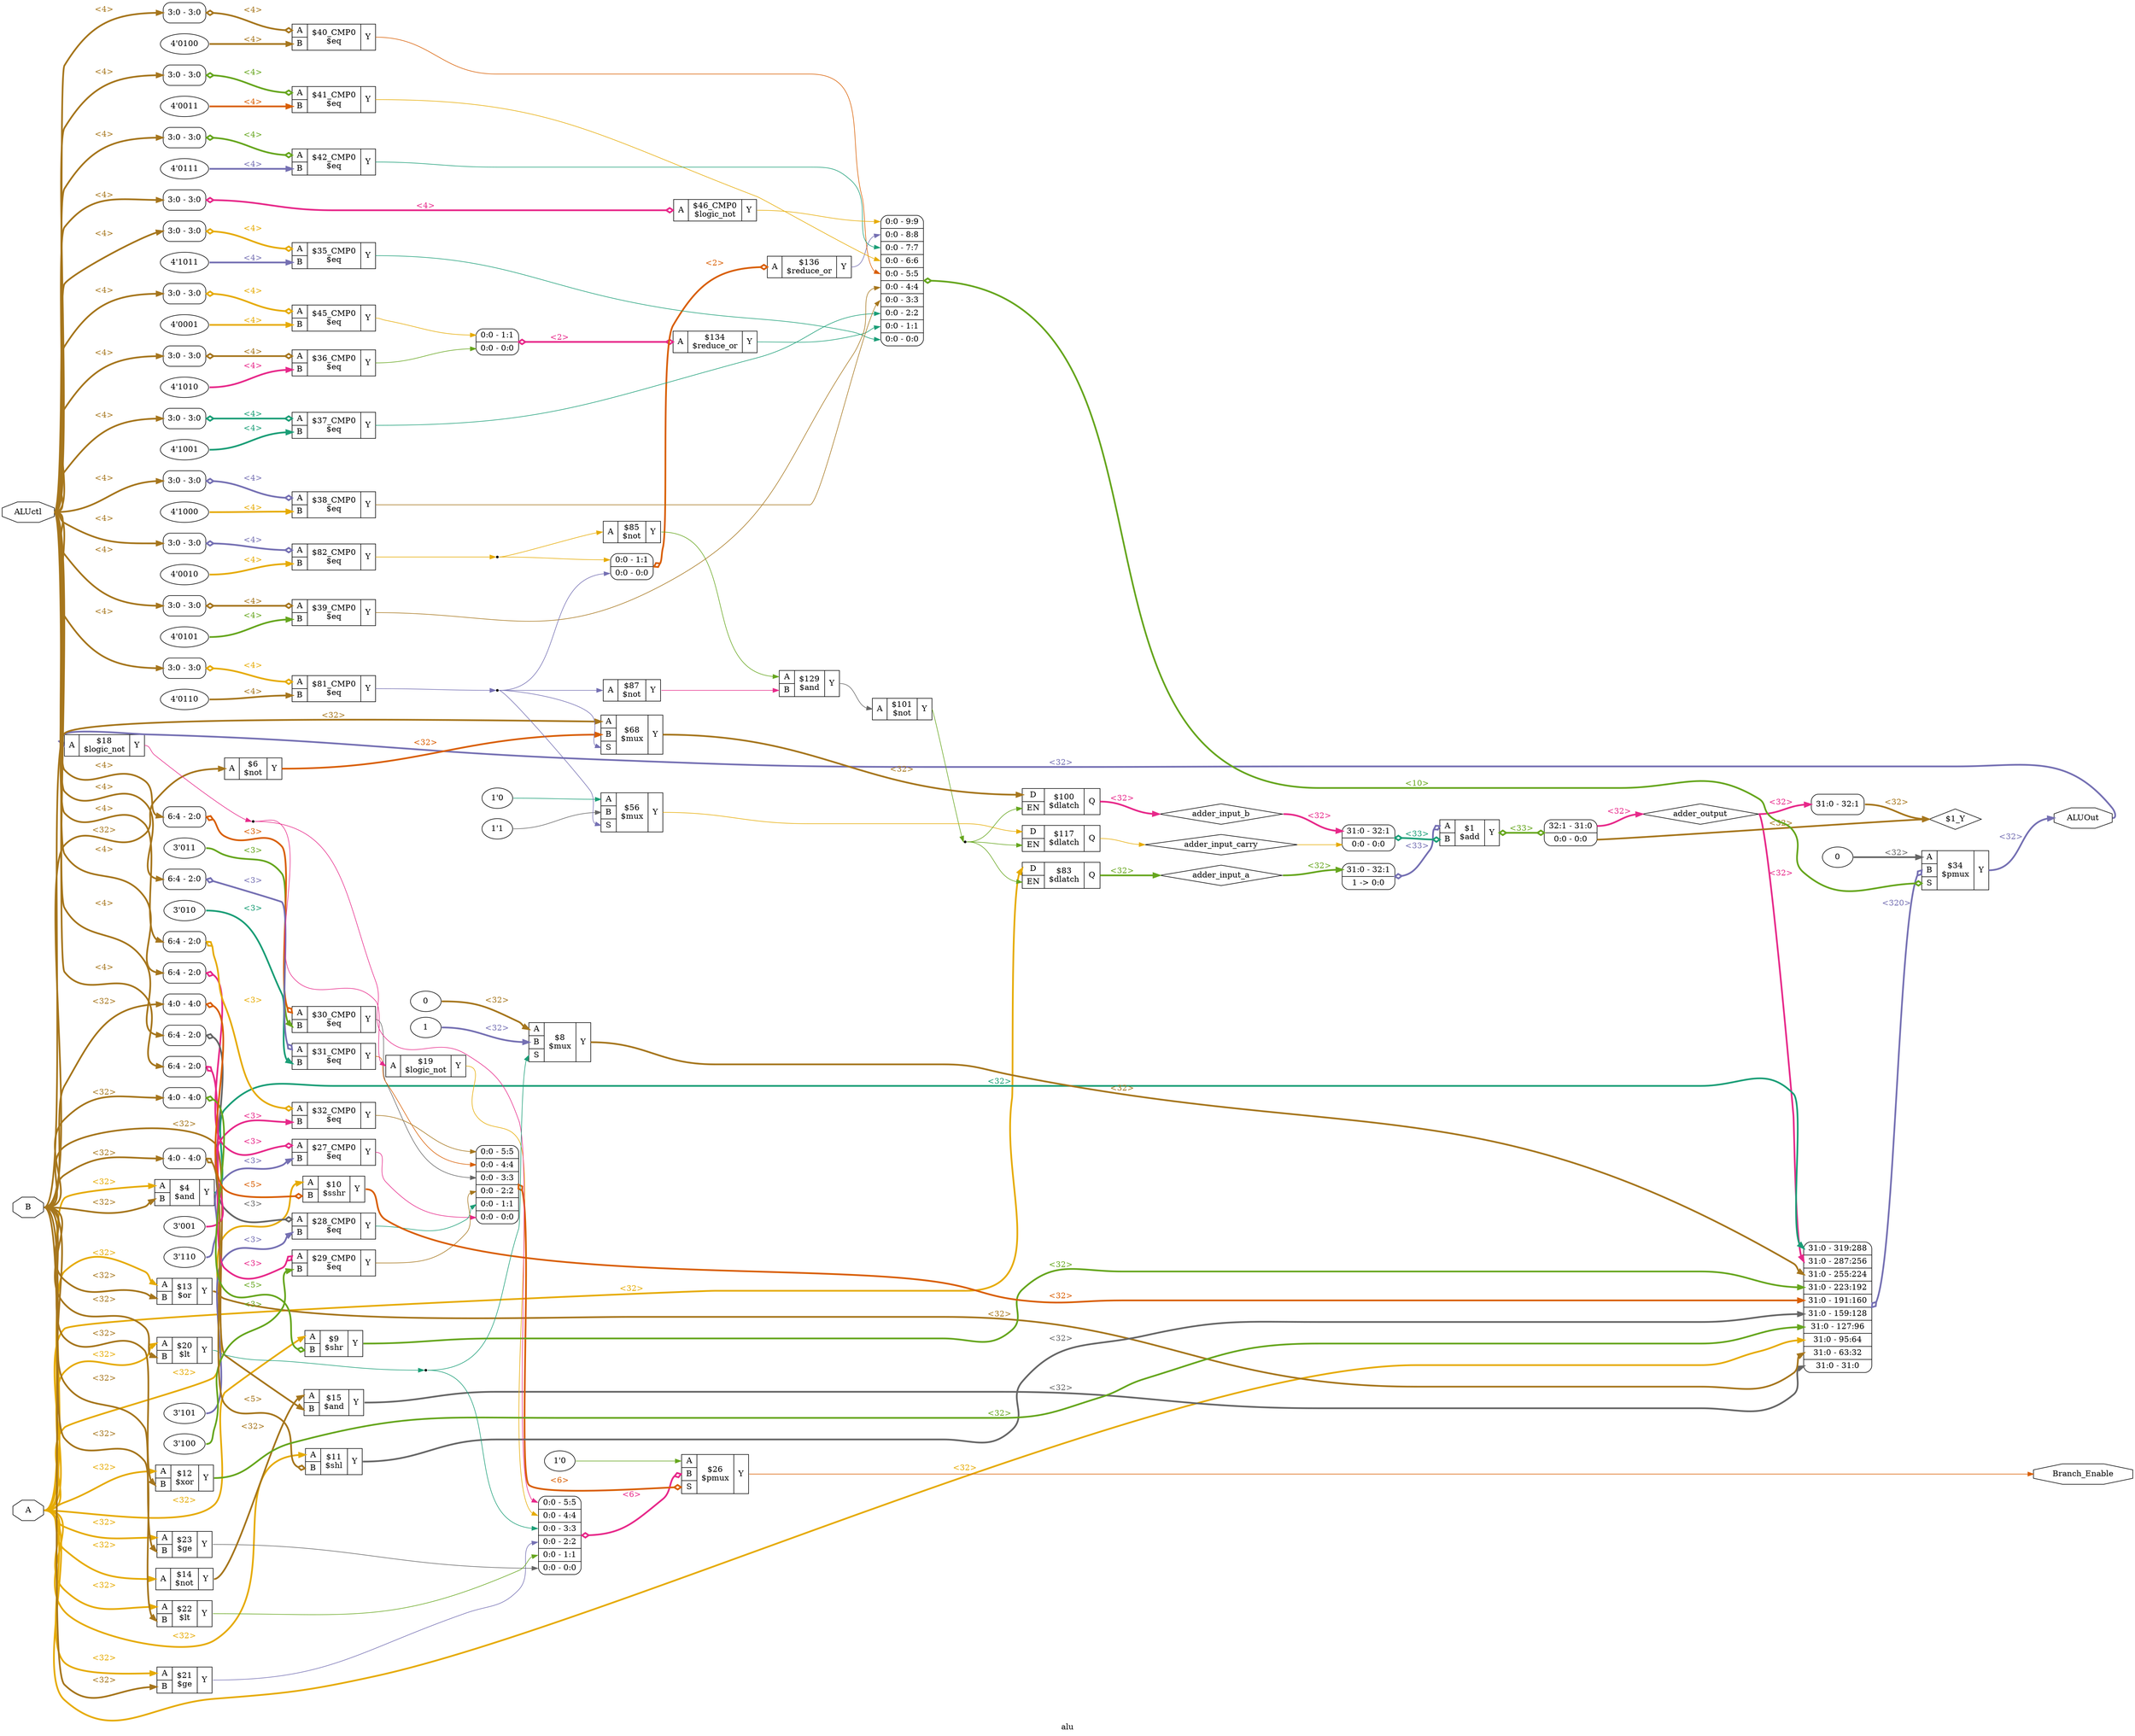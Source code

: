 digraph "alu" {
label="alu";
rankdir="LR";
remincross=true;
n44 [ shape=octagon, label="A", color="black", fontcolor="black" ];
n45 [ shape=octagon, label="ALUOut", color="black", fontcolor="black" ];
n46 [ shape=octagon, label="ALUctl", color="black", fontcolor="black" ];
n47 [ shape=octagon, label="B", color="black", fontcolor="black" ];
n48 [ shape=octagon, label="Branch_Enable", color="black", fontcolor="black" ];
n49 [ shape=diamond, label="adder_input_a", color="black", fontcolor="black" ];
n50 [ shape=diamond, label="adder_input_b", color="black", fontcolor="black" ];
n51 [ shape=diamond, label="adder_input_carry", color="black", fontcolor="black" ];
n52 [ shape=diamond, label="adder_output", color="black", fontcolor="black" ];
{ rank="source"; n44; n46; n47;}
{ rank="sink"; n45; n48;}
c54 [ shape=record, label="{{<p44> A|<p47> B}|$1\n$add|{<p53> Y}}" ];
x0 [ shape=record, style=rounded, label="<s1> 31:0 - 32:1 |1 -&gt; 0:0 " ];
x0:e -> c54:p44:w [arrowhead=odiamond, arrowtail=odiamond, dir=both, colorscheme="dark28", color="3", fontcolor="3", style="setlinewidth(3)", label="<33>"];
x1 [ shape=record, style=rounded, label="<s1> 31:0 - 32:1 |<s0> 0:0 - 0:0 " ];
x1:e -> c54:p47:w [arrowhead=odiamond, arrowtail=odiamond, dir=both, colorscheme="dark28", color="1", fontcolor="1", style="setlinewidth(3)", label="<33>"];
x2 [ shape=record, style=rounded, label="<s1> 32:1 - 31:0 |<s0> 0:0 - 0:0 " ];
c54:p53:e -> x2:w [arrowhead=odiamond, arrowtail=odiamond, dir=both, colorscheme="dark28", color="5", fontcolor="5", style="setlinewidth(3)", label="<33>"];
c55 [ shape=record, label="{{<p44> A|<p47> B}|$15\n$and|{<p53> Y}}" ];
c56 [ shape=record, label="{{<p44> A|<p47> B}|$4\n$and|{<p53> Y}}" ];
c57 [ shape=record, label="{{<p44> A}|$134\n$reduce_or|{<p53> Y}}" ];
x3 [ shape=record, style=rounded, label="<s1> 0:0 - 1:1 |<s0> 0:0 - 0:0 " ];
x3:e -> c57:p44:w [arrowhead=odiamond, arrowtail=odiamond, dir=both, colorscheme="dark28", color="4", fontcolor="4", style="setlinewidth(3)", label="<2>"];
c58 [ shape=record, label="{{<p44> A}|$136\n$reduce_or|{<p53> Y}}" ];
x4 [ shape=record, style=rounded, label="<s1> 0:0 - 1:1 |<s0> 0:0 - 0:0 " ];
x4:e -> c58:p44:w [arrowhead=odiamond, arrowtail=odiamond, dir=both, colorscheme="dark28", color="2", fontcolor="2", style="setlinewidth(3)", label="<2>"];
c59 [ shape=record, label="{{<p44> A}|$85\n$not|{<p53> Y}}" ];
c60 [ shape=record, label="{{<p44> A}|$87\n$not|{<p53> Y}}" ];
c61 [ shape=record, label="{{<p44> A|<p47> B}|$129\n$and|{<p53> Y}}" ];
c65 [ shape=record, label="{{<p62> D|<p63> EN}|$100\n$dlatch|{<p64> Q}}" ];
c66 [ shape=record, label="{{<p44> A}|$101\n$not|{<p53> Y}}" ];
c67 [ shape=record, label="{{<p62> D|<p63> EN}|$117\n$dlatch|{<p64> Q}}" ];
c68 [ shape=record, label="{{<p62> D|<p63> EN}|$83\n$dlatch|{<p64> Q}}" ];
c69 [ shape=record, label="{{<p44> A}|$18\n$logic_not|{<p53> Y}}" ];
c70 [ shape=record, label="{{<p44> A|<p47> B}|$21\n$ge|{<p53> Y}}" ];
c71 [ shape=record, label="{{<p44> A|<p47> B}|$23\n$ge|{<p53> Y}}" ];
c72 [ shape=record, label="{{<p44> A}|$19\n$logic_not|{<p53> Y}}" ];
c73 [ shape=record, label="{{<p44> A|<p47> B}|$20\n$lt|{<p53> Y}}" ];
c74 [ shape=record, label="{{<p44> A|<p47> B}|$22\n$lt|{<p53> Y}}" ];
c75 [ shape=record, label="{{<p44> A}|$6\n$not|{<p53> Y}}" ];
c76 [ shape=record, label="{{<p44> A}|$14\n$not|{<p53> Y}}" ];
c77 [ shape=record, label="{{<p44> A|<p47> B}|$13\n$or|{<p53> Y}}" ];
v5 [ label="1'0" ];
c79 [ shape=record, label="{{<p44> A|<p47> B|<p78> S}|$26\n$pmux|{<p53> Y}}" ];
x6 [ shape=record, style=rounded, label="<s5> 0:0 - 5:5 |<s4> 0:0 - 4:4 |<s3> 0:0 - 3:3 |<s2> 0:0 - 2:2 |<s1> 0:0 - 1:1 |<s0> 0:0 - 0:0 " ];
x6:e -> c79:p47:w [arrowhead=odiamond, arrowtail=odiamond, dir=both, colorscheme="dark28", color="4", fontcolor="4", style="setlinewidth(3)", label="<6>"];
x7 [ shape=record, style=rounded, label="<s5> 0:0 - 5:5 |<s4> 0:0 - 4:4 |<s3> 0:0 - 3:3 |<s2> 0:0 - 2:2 |<s1> 0:0 - 1:1 |<s0> 0:0 - 0:0 " ];
x7:e -> c79:p78:w [arrowhead=odiamond, arrowtail=odiamond, dir=both, colorscheme="dark28", color="2", fontcolor="2", style="setlinewidth(3)", label="<6>"];
v9 [ label="3'110" ];
c80 [ shape=record, label="{{<p44> A|<p47> B}|$27_CMP0\n$eq|{<p53> Y}}" ];
x8 [ shape=record, style=rounded, label="<s0> 6:4 - 2:0 " ];
x8:e -> c80:p44:w [arrowhead=odiamond, arrowtail=odiamond, dir=both, colorscheme="dark28", color="4", fontcolor="4", style="setlinewidth(3)", label="<3>"];
v11 [ label="3'101" ];
c81 [ shape=record, label="{{<p44> A|<p47> B}|$28_CMP0\n$eq|{<p53> Y}}" ];
x10 [ shape=record, style=rounded, label="<s0> 6:4 - 2:0 " ];
x10:e -> c81:p44:w [arrowhead=odiamond, arrowtail=odiamond, dir=both, colorscheme="dark28", color="8", fontcolor="8", style="setlinewidth(3)", label="<3>"];
v13 [ label="3'100" ];
c82 [ shape=record, label="{{<p44> A|<p47> B}|$29_CMP0\n$eq|{<p53> Y}}" ];
x12 [ shape=record, style=rounded, label="<s0> 6:4 - 2:0 " ];
x12:e -> c82:p44:w [arrowhead=odiamond, arrowtail=odiamond, dir=both, colorscheme="dark28", color="4", fontcolor="4", style="setlinewidth(3)", label="<3>"];
v15 [ label="3'011" ];
c83 [ shape=record, label="{{<p44> A|<p47> B}|$30_CMP0\n$eq|{<p53> Y}}" ];
x14 [ shape=record, style=rounded, label="<s0> 6:4 - 2:0 " ];
x14:e -> c83:p44:w [arrowhead=odiamond, arrowtail=odiamond, dir=both, colorscheme="dark28", color="2", fontcolor="2", style="setlinewidth(3)", label="<3>"];
v17 [ label="3'010" ];
c84 [ shape=record, label="{{<p44> A|<p47> B}|$31_CMP0\n$eq|{<p53> Y}}" ];
x16 [ shape=record, style=rounded, label="<s0> 6:4 - 2:0 " ];
x16:e -> c84:p44:w [arrowhead=odiamond, arrowtail=odiamond, dir=both, colorscheme="dark28", color="3", fontcolor="3", style="setlinewidth(3)", label="<3>"];
v19 [ label="3'001" ];
c85 [ shape=record, label="{{<p44> A|<p47> B}|$32_CMP0\n$eq|{<p53> Y}}" ];
x18 [ shape=record, style=rounded, label="<s0> 6:4 - 2:0 " ];
x18:e -> c85:p44:w [arrowhead=odiamond, arrowtail=odiamond, dir=both, colorscheme="dark28", color="6", fontcolor="6", style="setlinewidth(3)", label="<3>"];
v20 [ label="0" ];
c86 [ shape=record, label="{{<p44> A|<p47> B|<p78> S}|$34\n$pmux|{<p53> Y}}" ];
x21 [ shape=record, style=rounded, label="<s9> 31:0 - 319:288 |<s8> 31:0 - 287:256 |<s7> 31:0 - 255:224 |<s6> 31:0 - 223:192 |<s5> 31:0 - 191:160 |<s4> 31:0 - 159:128 |<s3> 31:0 - 127:96 |<s2> 31:0 - 95:64 |<s1> 31:0 - 63:32 |<s0> 31:0 - 31:0 " ];
x21:e -> c86:p47:w [arrowhead=odiamond, arrowtail=odiamond, dir=both, colorscheme="dark28", color="3", fontcolor="3", style="setlinewidth(3)", label="<320>"];
x22 [ shape=record, style=rounded, label="<s9> 0:0 - 9:9 |<s8> 0:0 - 8:8 |<s7> 0:0 - 7:7 |<s6> 0:0 - 6:6 |<s5> 0:0 - 5:5 |<s4> 0:0 - 4:4 |<s3> 0:0 - 3:3 |<s2> 0:0 - 2:2 |<s1> 0:0 - 1:1 |<s0> 0:0 - 0:0 " ];
x22:e -> c86:p78:w [arrowhead=odiamond, arrowtail=odiamond, dir=both, colorscheme="dark28", color="5", fontcolor="5", style="setlinewidth(3)", label="<10>"];
v24 [ label="4'1011" ];
c87 [ shape=record, label="{{<p44> A|<p47> B}|$35_CMP0\n$eq|{<p53> Y}}" ];
x23 [ shape=record, style=rounded, label="<s0> 3:0 - 3:0 " ];
x23:e -> c87:p44:w [arrowhead=odiamond, arrowtail=odiamond, dir=both, colorscheme="dark28", color="6", fontcolor="6", style="setlinewidth(3)", label="<4>"];
v26 [ label="4'1010" ];
c88 [ shape=record, label="{{<p44> A|<p47> B}|$36_CMP0\n$eq|{<p53> Y}}" ];
x25 [ shape=record, style=rounded, label="<s0> 3:0 - 3:0 " ];
x25:e -> c88:p44:w [arrowhead=odiamond, arrowtail=odiamond, dir=both, colorscheme="dark28", color="7", fontcolor="7", style="setlinewidth(3)", label="<4>"];
v28 [ label="4'1001" ];
c89 [ shape=record, label="{{<p44> A|<p47> B}|$37_CMP0\n$eq|{<p53> Y}}" ];
x27 [ shape=record, style=rounded, label="<s0> 3:0 - 3:0 " ];
x27:e -> c89:p44:w [arrowhead=odiamond, arrowtail=odiamond, dir=both, colorscheme="dark28", color="1", fontcolor="1", style="setlinewidth(3)", label="<4>"];
v30 [ label="4'1000" ];
c90 [ shape=record, label="{{<p44> A|<p47> B}|$38_CMP0\n$eq|{<p53> Y}}" ];
x29 [ shape=record, style=rounded, label="<s0> 3:0 - 3:0 " ];
x29:e -> c90:p44:w [arrowhead=odiamond, arrowtail=odiamond, dir=both, colorscheme="dark28", color="3", fontcolor="3", style="setlinewidth(3)", label="<4>"];
v32 [ label="4'0101" ];
c91 [ shape=record, label="{{<p44> A|<p47> B}|$39_CMP0\n$eq|{<p53> Y}}" ];
x31 [ shape=record, style=rounded, label="<s0> 3:0 - 3:0 " ];
x31:e -> c91:p44:w [arrowhead=odiamond, arrowtail=odiamond, dir=both, colorscheme="dark28", color="7", fontcolor="7", style="setlinewidth(3)", label="<4>"];
v34 [ label="4'0100" ];
c92 [ shape=record, label="{{<p44> A|<p47> B}|$40_CMP0\n$eq|{<p53> Y}}" ];
x33 [ shape=record, style=rounded, label="<s0> 3:0 - 3:0 " ];
x33:e -> c92:p44:w [arrowhead=odiamond, arrowtail=odiamond, dir=both, colorscheme="dark28", color="7", fontcolor="7", style="setlinewidth(3)", label="<4>"];
v36 [ label="4'0011" ];
c93 [ shape=record, label="{{<p44> A|<p47> B}|$41_CMP0\n$eq|{<p53> Y}}" ];
x35 [ shape=record, style=rounded, label="<s0> 3:0 - 3:0 " ];
x35:e -> c93:p44:w [arrowhead=odiamond, arrowtail=odiamond, dir=both, colorscheme="dark28", color="5", fontcolor="5", style="setlinewidth(3)", label="<4>"];
v38 [ label="4'0111" ];
c94 [ shape=record, label="{{<p44> A|<p47> B}|$42_CMP0\n$eq|{<p53> Y}}" ];
x37 [ shape=record, style=rounded, label="<s0> 3:0 - 3:0 " ];
x37:e -> c94:p44:w [arrowhead=odiamond, arrowtail=odiamond, dir=both, colorscheme="dark28", color="5", fontcolor="5", style="setlinewidth(3)", label="<4>"];
v40 [ label="4'0001" ];
c95 [ shape=record, label="{{<p44> A|<p47> B}|$45_CMP0\n$eq|{<p53> Y}}" ];
x39 [ shape=record, style=rounded, label="<s0> 3:0 - 3:0 " ];
x39:e -> c95:p44:w [arrowhead=odiamond, arrowtail=odiamond, dir=both, colorscheme="dark28", color="6", fontcolor="6", style="setlinewidth(3)", label="<4>"];
c96 [ shape=record, label="{{<p44> A}|$46_CMP0\n$logic_not|{<p53> Y}}" ];
x41 [ shape=record, style=rounded, label="<s0> 3:0 - 3:0 " ];
x41:e -> c96:p44:w [arrowhead=odiamond, arrowtail=odiamond, dir=both, colorscheme="dark28", color="4", fontcolor="4", style="setlinewidth(3)", label="<4>"];
v42 [ label="1'0" ];
v43 [ label="1'1" ];
c97 [ shape=record, label="{{<p44> A|<p47> B|<p78> S}|$56\n$mux|{<p53> Y}}" ];
c98 [ shape=record, label="{{<p44> A|<p47> B|<p78> S}|$68\n$mux|{<p53> Y}}" ];
v45 [ label="4'0110" ];
c99 [ shape=record, label="{{<p44> A|<p47> B}|$81_CMP0\n$eq|{<p53> Y}}" ];
x44 [ shape=record, style=rounded, label="<s0> 3:0 - 3:0 " ];
x44:e -> c99:p44:w [arrowhead=odiamond, arrowtail=odiamond, dir=both, colorscheme="dark28", color="6", fontcolor="6", style="setlinewidth(3)", label="<4>"];
v47 [ label="4'0010" ];
c100 [ shape=record, label="{{<p44> A|<p47> B}|$82_CMP0\n$eq|{<p53> Y}}" ];
x46 [ shape=record, style=rounded, label="<s0> 3:0 - 3:0 " ];
x46:e -> c100:p44:w [arrowhead=odiamond, arrowtail=odiamond, dir=both, colorscheme="dark28", color="3", fontcolor="3", style="setlinewidth(3)", label="<4>"];
c101 [ shape=record, label="{{<p44> A|<p47> B}|$11\n$shl|{<p53> Y}}" ];
x48 [ shape=record, style=rounded, label="<s0> 4:0 - 4:0 " ];
x48:e -> c101:p47:w [arrowhead=odiamond, arrowtail=odiamond, dir=both, colorscheme="dark28", color="7", fontcolor="7", style="setlinewidth(3)", label="<5>"];
c102 [ shape=record, label="{{<p44> A|<p47> B}|$9\n$shr|{<p53> Y}}" ];
x49 [ shape=record, style=rounded, label="<s0> 4:0 - 4:0 " ];
x49:e -> c102:p47:w [arrowhead=odiamond, arrowtail=odiamond, dir=both, colorscheme="dark28", color="5", fontcolor="5", style="setlinewidth(3)", label="<5>"];
c103 [ shape=record, label="{{<p44> A|<p47> B}|$10\n$sshr|{<p53> Y}}" ];
x50 [ shape=record, style=rounded, label="<s0> 4:0 - 4:0 " ];
x50:e -> c103:p47:w [arrowhead=odiamond, arrowtail=odiamond, dir=both, colorscheme="dark28", color="2", fontcolor="2", style="setlinewidth(3)", label="<5>"];
v51 [ label="0" ];
v52 [ label="1" ];
c104 [ shape=record, label="{{<p44> A|<p47> B|<p78> S}|$8\n$mux|{<p53> Y}}" ];
c105 [ shape=record, label="{{<p44> A|<p47> B}|$12\n$xor|{<p53> Y}}" ];
x53 [ shape=record, style=rounded, label="<s0> 31:0 - 32:1 " ];
c98:p53:e -> c65:p62:w [colorscheme="dark28", color="7", fontcolor="7", style="setlinewidth(3)", label="<32>"];
n10 [ shape=point ];
c66:p53:e -> n10:w [colorscheme="dark28", color="5", fontcolor="5", label=""];
n10:e -> c65:p63:w [colorscheme="dark28", color="5", fontcolor="5", label=""];
n10:e -> c67:p63:w [colorscheme="dark28", color="5", fontcolor="5", label=""];
n10:e -> c68:p63:w [colorscheme="dark28", color="5", fontcolor="5", label=""];
c61:p53:e -> c66:p44:w [colorscheme="dark28", color="8", fontcolor="8", label=""];
n12 [ shape=point ];
c69:p53:e -> n12:w [colorscheme="dark28", color="4", fontcolor="4", label=""];
n12:e -> c72:p44:w [colorscheme="dark28", color="4", fontcolor="4", label=""];
n12:e -> x6:s5:w [colorscheme="dark28", color="4", fontcolor="4", label=""];
c70:p53:e -> x6:s2:w [colorscheme="dark28", color="3", fontcolor="3", label=""];
c71:p53:e -> x6:s0:w [colorscheme="dark28", color="8", fontcolor="8", label=""];
c72:p53:e -> x6:s4:w [colorscheme="dark28", color="6", fontcolor="6", label=""];
n16 [ shape=point ];
c73:p53:e -> n16:w [colorscheme="dark28", color="1", fontcolor="1", label=""];
n16:e -> c104:p78:w [colorscheme="dark28", color="1", fontcolor="1", label=""];
n16:e -> x6:s3:w [colorscheme="dark28", color="1", fontcolor="1", label=""];
c74:p53:e -> x6:s1:w [colorscheme="dark28", color="5", fontcolor="5", label=""];
c75:p53:e -> c98:p47:w [colorscheme="dark28", color="2", fontcolor="2", style="setlinewidth(3)", label="<32>"];
c76:p53:e -> c55:p44:w [colorscheme="dark28", color="7", fontcolor="7", style="setlinewidth(3)", label="<32>"];
c97:p53:e -> c67:p62:w [colorscheme="dark28", color="6", fontcolor="6", label=""];
c77:p53:e -> x21:s1:w [colorscheme="dark28", color="7", fontcolor="7", style="setlinewidth(3)", label="<32>"];
c80:p53:e -> x7:s0:w [colorscheme="dark28", color="4", fontcolor="4", label=""];
c81:p53:e -> x7:s1:w [colorscheme="dark28", color="1", fontcolor="1", label=""];
c82:p53:e -> x7:s2:w [colorscheme="dark28", color="7", fontcolor="7", label=""];
c83:p53:e -> x7:s3:w [colorscheme="dark28", color="8", fontcolor="8", label=""];
c84:p53:e -> x7:s4:w [colorscheme="dark28", color="2", fontcolor="2", label=""];
c85:p53:e -> x7:s5:w [colorscheme="dark28", color="7", fontcolor="7", label=""];
c87:p53:e -> x22:s0:w [colorscheme="dark28", color="1", fontcolor="1", label=""];
c88:p53:e -> x3:s0:w [colorscheme="dark28", color="5", fontcolor="5", label=""];
c89:p53:e -> x22:s2:w [colorscheme="dark28", color="1", fontcolor="1", label=""];
n3 [ shape=diamond, label="$1_Y" ];
x2:s0:e -> n3:w [colorscheme="dark28", color="7", fontcolor="7", style="setlinewidth(3)", label="<32>"];
x53:s0:e -> n3:w [colorscheme="dark28", color="7", fontcolor="7", style="setlinewidth(3)", label="<32>"];
c90:p53:e -> x22:s3:w [colorscheme="dark28", color="7", fontcolor="7", label=""];
c91:p53:e -> x22:s4:w [colorscheme="dark28", color="7", fontcolor="7", label=""];
c92:p53:e -> x22:s5:w [colorscheme="dark28", color="2", fontcolor="2", label=""];
c93:p53:e -> x22:s6:w [colorscheme="dark28", color="6", fontcolor="6", label=""];
c94:p53:e -> x22:s7:w [colorscheme="dark28", color="1", fontcolor="1", label=""];
n35 [ shape=point ];
c99:p53:e -> n35:w [colorscheme="dark28", color="3", fontcolor="3", label=""];
n35:e -> c60:p44:w [colorscheme="dark28", color="3", fontcolor="3", label=""];
n35:e -> c97:p78:w [colorscheme="dark28", color="3", fontcolor="3", label=""];
n35:e -> c98:p78:w [colorscheme="dark28", color="3", fontcolor="3", label=""];
n35:e -> x4:s0:w [colorscheme="dark28", color="3", fontcolor="3", label=""];
n36 [ shape=point ];
c100:p53:e -> n36:w [colorscheme="dark28", color="6", fontcolor="6", label=""];
n36:e -> c59:p44:w [colorscheme="dark28", color="6", fontcolor="6", label=""];
n36:e -> x4:s1:w [colorscheme="dark28", color="6", fontcolor="6", label=""];
c95:p53:e -> x3:s1:w [colorscheme="dark28", color="6", fontcolor="6", label=""];
c96:p53:e -> x22:s9:w [colorscheme="dark28", color="6", fontcolor="6", label=""];
c101:p53:e -> x21:s4:w [colorscheme="dark28", color="8", fontcolor="8", style="setlinewidth(3)", label="<32>"];
c55:p53:e -> x21:s0:w [colorscheme="dark28", color="8", fontcolor="8", style="setlinewidth(3)", label="<32>"];
c102:p53:e -> x21:s6:w [colorscheme="dark28", color="5", fontcolor="5", style="setlinewidth(3)", label="<32>"];
c103:p53:e -> x21:s5:w [colorscheme="dark28", color="2", fontcolor="2", style="setlinewidth(3)", label="<32>"];
c104:p53:e -> x21:s7:w [colorscheme="dark28", color="7", fontcolor="7", style="setlinewidth(3)", label="<32>"];
c105:p53:e -> x21:s3:w [colorscheme="dark28", color="5", fontcolor="5", style="setlinewidth(3)", label="<32>"];
n44:e -> c101:p44:w [colorscheme="dark28", color="6", fontcolor="6", style="setlinewidth(3)", label="<32>"];
n44:e -> c102:p44:w [colorscheme="dark28", color="6", fontcolor="6", style="setlinewidth(3)", label="<32>"];
n44:e -> c103:p44:w [colorscheme="dark28", color="6", fontcolor="6", style="setlinewidth(3)", label="<32>"];
n44:e -> c105:p44:w [colorscheme="dark28", color="6", fontcolor="6", style="setlinewidth(3)", label="<32>"];
n44:e -> c56:p44:w [colorscheme="dark28", color="6", fontcolor="6", style="setlinewidth(3)", label="<32>"];
n44:e -> c68:p62:w [colorscheme="dark28", color="6", fontcolor="6", style="setlinewidth(3)", label="<32>"];
n44:e -> c70:p44:w [colorscheme="dark28", color="6", fontcolor="6", style="setlinewidth(3)", label="<32>"];
n44:e -> c71:p44:w [colorscheme="dark28", color="6", fontcolor="6", style="setlinewidth(3)", label="<32>"];
n44:e -> c73:p44:w [colorscheme="dark28", color="6", fontcolor="6", style="setlinewidth(3)", label="<32>"];
n44:e -> c74:p44:w [colorscheme="dark28", color="6", fontcolor="6", style="setlinewidth(3)", label="<32>"];
n44:e -> c76:p44:w [colorscheme="dark28", color="6", fontcolor="6", style="setlinewidth(3)", label="<32>"];
n44:e -> c77:p44:w [colorscheme="dark28", color="6", fontcolor="6", style="setlinewidth(3)", label="<32>"];
n44:e -> x21:s2:w [colorscheme="dark28", color="6", fontcolor="6", style="setlinewidth(3)", label="<32>"];
c86:p53:e -> n45:w [colorscheme="dark28", color="3", fontcolor="3", style="setlinewidth(3)", label="<32>"];
n45:e -> c69:p44:w [colorscheme="dark28", color="3", fontcolor="3", style="setlinewidth(3)", label="<32>"];
n46:e -> x10:s0:w [colorscheme="dark28", color="7", fontcolor="7", style="setlinewidth(3)", label="<4>"];
n46:e -> x12:s0:w [colorscheme="dark28", color="7", fontcolor="7", style="setlinewidth(3)", label="<4>"];
n46:e -> x14:s0:w [colorscheme="dark28", color="7", fontcolor="7", style="setlinewidth(3)", label="<4>"];
n46:e -> x16:s0:w [colorscheme="dark28", color="7", fontcolor="7", style="setlinewidth(3)", label="<4>"];
n46:e -> x18:s0:w [colorscheme="dark28", color="7", fontcolor="7", style="setlinewidth(3)", label="<4>"];
n46:e -> x23:s0:w [colorscheme="dark28", color="7", fontcolor="7", style="setlinewidth(3)", label="<4>"];
n46:e -> x25:s0:w [colorscheme="dark28", color="7", fontcolor="7", style="setlinewidth(3)", label="<4>"];
n46:e -> x27:s0:w [colorscheme="dark28", color="7", fontcolor="7", style="setlinewidth(3)", label="<4>"];
n46:e -> x29:s0:w [colorscheme="dark28", color="7", fontcolor="7", style="setlinewidth(3)", label="<4>"];
n46:e -> x31:s0:w [colorscheme="dark28", color="7", fontcolor="7", style="setlinewidth(3)", label="<4>"];
n46:e -> x33:s0:w [colorscheme="dark28", color="7", fontcolor="7", style="setlinewidth(3)", label="<4>"];
n46:e -> x35:s0:w [colorscheme="dark28", color="7", fontcolor="7", style="setlinewidth(3)", label="<4>"];
n46:e -> x37:s0:w [colorscheme="dark28", color="7", fontcolor="7", style="setlinewidth(3)", label="<4>"];
n46:e -> x39:s0:w [colorscheme="dark28", color="7", fontcolor="7", style="setlinewidth(3)", label="<4>"];
n46:e -> x41:s0:w [colorscheme="dark28", color="7", fontcolor="7", style="setlinewidth(3)", label="<4>"];
n46:e -> x44:s0:w [colorscheme="dark28", color="7", fontcolor="7", style="setlinewidth(3)", label="<4>"];
n46:e -> x46:s0:w [colorscheme="dark28", color="7", fontcolor="7", style="setlinewidth(3)", label="<4>"];
n46:e -> x8:s0:w [colorscheme="dark28", color="7", fontcolor="7", style="setlinewidth(3)", label="<4>"];
n47:e -> c105:p47:w [colorscheme="dark28", color="7", fontcolor="7", style="setlinewidth(3)", label="<32>"];
n47:e -> c55:p47:w [colorscheme="dark28", color="7", fontcolor="7", style="setlinewidth(3)", label="<32>"];
n47:e -> c56:p47:w [colorscheme="dark28", color="7", fontcolor="7", style="setlinewidth(3)", label="<32>"];
n47:e -> c70:p47:w [colorscheme="dark28", color="7", fontcolor="7", style="setlinewidth(3)", label="<32>"];
n47:e -> c71:p47:w [colorscheme="dark28", color="7", fontcolor="7", style="setlinewidth(3)", label="<32>"];
n47:e -> c73:p47:w [colorscheme="dark28", color="7", fontcolor="7", style="setlinewidth(3)", label="<32>"];
n47:e -> c74:p47:w [colorscheme="dark28", color="7", fontcolor="7", style="setlinewidth(3)", label="<32>"];
n47:e -> c75:p44:w [colorscheme="dark28", color="7", fontcolor="7", style="setlinewidth(3)", label="<32>"];
n47:e -> c77:p47:w [colorscheme="dark28", color="7", fontcolor="7", style="setlinewidth(3)", label="<32>"];
n47:e -> c98:p44:w [colorscheme="dark28", color="7", fontcolor="7", style="setlinewidth(3)", label="<32>"];
n47:e -> x48:s0:w [colorscheme="dark28", color="7", fontcolor="7", style="setlinewidth(3)", label="<32>"];
n47:e -> x49:s0:w [colorscheme="dark28", color="7", fontcolor="7", style="setlinewidth(3)", label="<32>"];
n47:e -> x50:s0:w [colorscheme="dark28", color="7", fontcolor="7", style="setlinewidth(3)", label="<32>"];
c79:p53:e -> n48:w [colorscheme="dark28", color="2", fontcolor="2", label=""];
c68:p64:e -> n49:w [colorscheme="dark28", color="5", fontcolor="5", style="setlinewidth(3)", label="<32>"];
n49:e -> x0:s1:w [colorscheme="dark28", color="5", fontcolor="5", style="setlinewidth(3)", label="<32>"];
c56:p53:e -> x21:s9:w [colorscheme="dark28", color="1", fontcolor="1", style="setlinewidth(3)", label="<32>"];
c65:p64:e -> n50:w [colorscheme="dark28", color="4", fontcolor="4", style="setlinewidth(3)", label="<32>"];
n50:e -> x1:s1:w [colorscheme="dark28", color="4", fontcolor="4", style="setlinewidth(3)", label="<32>"];
c67:p64:e -> n51:w [colorscheme="dark28", color="6", fontcolor="6", label=""];
n51:e -> x1:s0:w [colorscheme="dark28", color="6", fontcolor="6", label=""];
x2:s1:e -> n52:w [colorscheme="dark28", color="4", fontcolor="4", style="setlinewidth(3)", label="<32>"];
n52:e -> x21:s8:w [colorscheme="dark28", color="4", fontcolor="4", style="setlinewidth(3)", label="<32>"];
n52:e -> x53:w [colorscheme="dark28", color="4", fontcolor="4", style="setlinewidth(3)", label="<32>"];
c57:p53:e -> x22:s1:w [colorscheme="dark28", color="1", fontcolor="1", label=""];
c58:p53:e -> x22:s8:w [colorscheme="dark28", color="3", fontcolor="3", label=""];
c59:p53:e -> c61:p44:w [colorscheme="dark28", color="5", fontcolor="5", label=""];
c60:p53:e -> c61:p47:w [colorscheme="dark28", color="4", fontcolor="4", label=""];
v11:e -> c81:p47:w [colorscheme="dark28", color="3", fontcolor="3", style="setlinewidth(3)", label="<3>"];
v13:e -> c82:p47:w [colorscheme="dark28", color="5", fontcolor="5", style="setlinewidth(3)", label="<3>"];
v15:e -> c83:p47:w [colorscheme="dark28", color="5", fontcolor="5", style="setlinewidth(3)", label="<3>"];
v17:e -> c84:p47:w [colorscheme="dark28", color="1", fontcolor="1", style="setlinewidth(3)", label="<3>"];
v19:e -> c85:p47:w [colorscheme="dark28", color="4", fontcolor="4", style="setlinewidth(3)", label="<3>"];
v20:e -> c86:p44:w [colorscheme="dark28", color="8", fontcolor="8", style="setlinewidth(3)", label="<32>"];
v24:e -> c87:p47:w [colorscheme="dark28", color="3", fontcolor="3", style="setlinewidth(3)", label="<4>"];
v26:e -> c88:p47:w [colorscheme="dark28", color="4", fontcolor="4", style="setlinewidth(3)", label="<4>"];
v28:e -> c89:p47:w [colorscheme="dark28", color="1", fontcolor="1", style="setlinewidth(3)", label="<4>"];
v30:e -> c90:p47:w [colorscheme="dark28", color="6", fontcolor="6", style="setlinewidth(3)", label="<4>"];
v32:e -> c91:p47:w [colorscheme="dark28", color="5", fontcolor="5", style="setlinewidth(3)", label="<4>"];
v34:e -> c92:p47:w [colorscheme="dark28", color="7", fontcolor="7", style="setlinewidth(3)", label="<4>"];
v36:e -> c93:p47:w [colorscheme="dark28", color="2", fontcolor="2", style="setlinewidth(3)", label="<4>"];
v38:e -> c94:p47:w [colorscheme="dark28", color="3", fontcolor="3", style="setlinewidth(3)", label="<4>"];
v40:e -> c95:p47:w [colorscheme="dark28", color="6", fontcolor="6", style="setlinewidth(3)", label="<4>"];
v42:e -> c97:p44:w [colorscheme="dark28", color="1", fontcolor="1", label=""];
v43:e -> c97:p47:w [colorscheme="dark28", color="8", fontcolor="8", label=""];
v45:e -> c99:p47:w [colorscheme="dark28", color="7", fontcolor="7", style="setlinewidth(3)", label="<4>"];
v47:e -> c100:p47:w [colorscheme="dark28", color="6", fontcolor="6", style="setlinewidth(3)", label="<4>"];
v5:e -> c79:p44:w [colorscheme="dark28", color="5", fontcolor="5", label=""];
v51:e -> c104:p44:w [colorscheme="dark28", color="7", fontcolor="7", style="setlinewidth(3)", label="<32>"];
v52:e -> c104:p47:w [colorscheme="dark28", color="3", fontcolor="3", style="setlinewidth(3)", label="<32>"];
v9:e -> c80:p47:w [colorscheme="dark28", color="3", fontcolor="3", style="setlinewidth(3)", label="<3>"];
}
